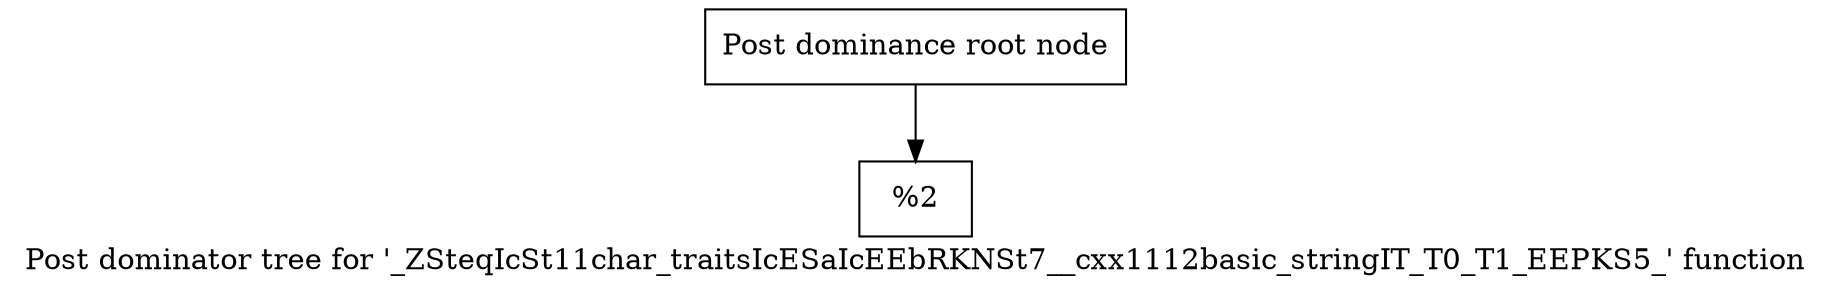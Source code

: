 digraph "Post dominator tree for '_ZSteqIcSt11char_traitsIcESaIcEEbRKNSt7__cxx1112basic_stringIT_T0_T1_EEPKS5_' function" {
	label="Post dominator tree for '_ZSteqIcSt11char_traitsIcESaIcEEbRKNSt7__cxx1112basic_stringIT_T0_T1_EEPKS5_' function";

	Node0x2767dc0 [shape=record,label="{Post dominance root node}"];
	Node0x2767dc0 -> Node0x2767e00;
	Node0x2767e00 [shape=record,label="{%2}"];
}
